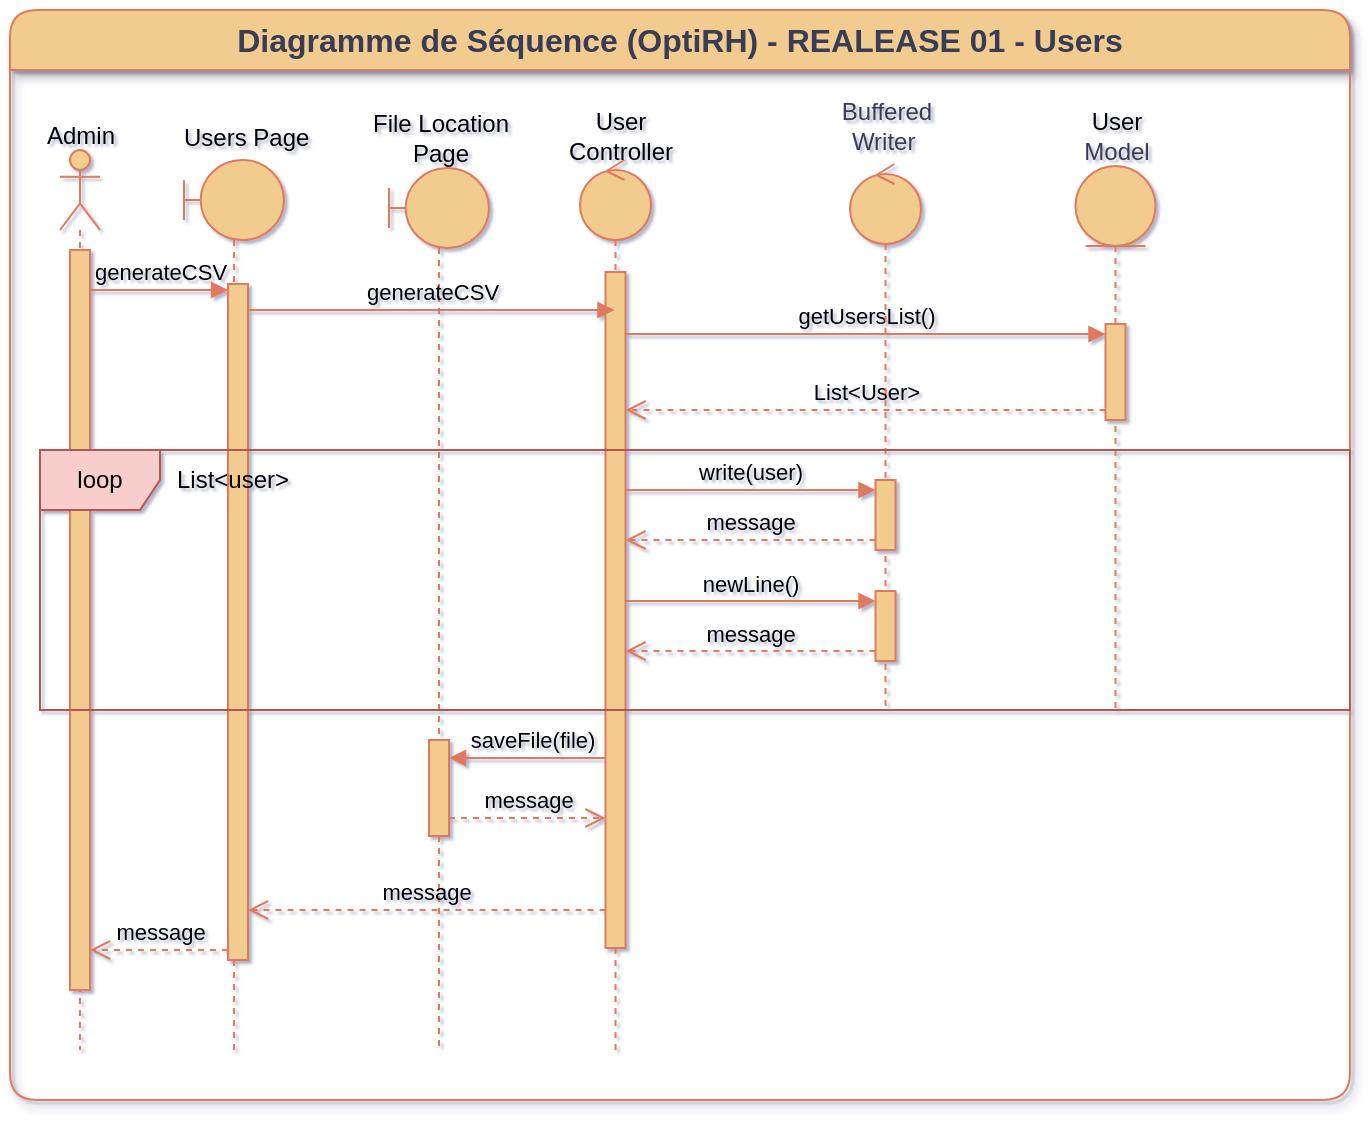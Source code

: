 <mxfile version="22.0.2" type="device">
  <diagram name="Page-1" id="2YBvvXClWsGukQMizWep">
    <mxGraphModel dx="1036" dy="606" grid="1" gridSize="10" guides="1" tooltips="1" connect="1" arrows="1" fold="1" page="1" pageScale="1" pageWidth="850" pageHeight="1100" background="#ffffff" math="0" shadow="1">
      <root>
        <mxCell id="0" />
        <mxCell id="1" parent="0" />
        <mxCell id="J-zH-HObwTacu_c3C7OP-35" value="&lt;font style=&quot;font-size: 16px;&quot;&gt;Diagramme de Séquence (OptiRH) - REALEASE 01 - Users&lt;/font&gt;" style="swimlane;whiteSpace=wrap;html=1;rounded=1;strokeColor=#E07A5F;fontColor=#393C56;fillColor=#F2CC8F;startSize=30;shadow=1;labelBackgroundColor=none;" parent="1" vertex="1">
          <mxGeometry x="5" width="670" height="545" as="geometry" />
        </mxCell>
        <mxCell id="J-zH-HObwTacu_c3C7OP-56" value="" style="shape=umlLifeline;perimeter=lifelinePerimeter;whiteSpace=wrap;html=1;container=1;dropTarget=0;collapsible=0;recursiveResize=0;outlineConnect=0;portConstraint=eastwest;newEdgeStyle={&quot;curved&quot;:0,&quot;rounded&quot;:0};participant=umlActor;labelBackgroundColor=none;fillColor=#F2CC8F;strokeColor=#E07A5F;fontColor=#393C56;" parent="J-zH-HObwTacu_c3C7OP-35" vertex="1">
          <mxGeometry x="25" y="70" width="20" height="450" as="geometry" />
        </mxCell>
        <mxCell id="J-zH-HObwTacu_c3C7OP-58" value="" style="html=1;points=[[0,0,0,0,5],[0,1,0,0,-5],[1,0,0,0,5],[1,1,0,0,-5]];perimeter=orthogonalPerimeter;outlineConnect=0;targetShapes=umlLifeline;portConstraint=eastwest;newEdgeStyle={&quot;curved&quot;:0,&quot;rounded&quot;:0};strokeColor=#E07A5F;fontColor=#393C56;fillColor=#F2CC8F;labelBackgroundColor=none;" parent="J-zH-HObwTacu_c3C7OP-56" vertex="1">
          <mxGeometry x="5" y="50" width="10" height="370" as="geometry" />
        </mxCell>
        <mxCell id="J-zH-HObwTacu_c3C7OP-102" value="&lt;font color=&quot;#000000&quot;&gt;Admin&lt;/font&gt;" style="text;html=1;align=center;verticalAlign=middle;resizable=0;points=[];autosize=1;strokeColor=none;fillColor=none;fontColor=#393C56;labelBackgroundColor=none;" parent="J-zH-HObwTacu_c3C7OP-35" vertex="1">
          <mxGeometry x="5" y="48" width="60" height="30" as="geometry" />
        </mxCell>
        <mxCell id="bPGM_ZroRcGLQEkL-e1h-3" value="" style="shape=umlLifeline;perimeter=lifelinePerimeter;whiteSpace=wrap;html=1;container=1;dropTarget=0;collapsible=0;recursiveResize=0;outlineConnect=0;portConstraint=eastwest;newEdgeStyle={&quot;curved&quot;:0,&quot;rounded&quot;:0};participant=umlBoundary;strokeColor=#E07A5F;fontColor=#393C56;fillColor=#F2CC8F;align=center;labelBackgroundColor=none;" parent="J-zH-HObwTacu_c3C7OP-35" vertex="1">
          <mxGeometry x="87" y="75" width="50" height="445" as="geometry" />
        </mxCell>
        <mxCell id="bPGM_ZroRcGLQEkL-e1h-19" value="" style="html=1;points=[[0,0,0,0,5],[0,1,0,0,-5],[1,0,0,0,5],[1,1,0,0,-5]];perimeter=orthogonalPerimeter;outlineConnect=0;targetShapes=umlLifeline;portConstraint=eastwest;newEdgeStyle={&quot;curved&quot;:0,&quot;rounded&quot;:0};strokeColor=#E07A5F;fontColor=#393C56;fillColor=#F2CC8F;labelBackgroundColor=none;" parent="bPGM_ZroRcGLQEkL-e1h-3" vertex="1">
          <mxGeometry x="22" y="62" width="10" height="338" as="geometry" />
        </mxCell>
        <mxCell id="bPGM_ZroRcGLQEkL-e1h-5" value="&lt;blockquote style=&quot;margin: 0 0 0 40px; border: none; padding: 0px;&quot;&gt;&lt;font color=&quot;#000000&quot;&gt;Users Page&lt;/font&gt;&lt;/blockquote&gt;" style="text;html=1;align=left;verticalAlign=middle;resizable=0;points=[];autosize=1;strokeColor=none;fillColor=none;fontColor=#393C56;labelBackgroundColor=none;" parent="J-zH-HObwTacu_c3C7OP-35" vertex="1">
          <mxGeometry x="45" y="49" width="130" height="30" as="geometry" />
        </mxCell>
        <mxCell id="bPGM_ZroRcGLQEkL-e1h-6" value="&lt;font color=&quot;#000000&quot;&gt;User&lt;br&gt;&lt;/font&gt;Model" style="text;html=1;align=center;verticalAlign=middle;resizable=0;points=[];autosize=1;strokeColor=none;fillColor=none;fontColor=#393C56;labelBackgroundColor=none;" parent="J-zH-HObwTacu_c3C7OP-35" vertex="1">
          <mxGeometry x="522.75" y="43" width="60" height="40" as="geometry" />
        </mxCell>
        <mxCell id="bPGM_ZroRcGLQEkL-e1h-15" value="" style="shape=umlLifeline;perimeter=lifelinePerimeter;whiteSpace=wrap;html=1;container=1;dropTarget=0;collapsible=0;recursiveResize=0;outlineConnect=0;portConstraint=eastwest;newEdgeStyle={&quot;curved&quot;:0,&quot;rounded&quot;:0};participant=umlBoundary;strokeColor=#E07A5F;fontColor=#393C56;fillColor=#F2CC8F;align=center;labelBackgroundColor=none;" parent="J-zH-HObwTacu_c3C7OP-35" vertex="1">
          <mxGeometry x="189.5" y="79" width="50" height="441" as="geometry" />
        </mxCell>
        <mxCell id="6rjCPDDQQb5l-QRya6gR-1" value="" style="html=1;points=[[0,0,0,0,5],[0,1,0,0,-5],[1,0,0,0,5],[1,1,0,0,-5]];perimeter=orthogonalPerimeter;outlineConnect=0;targetShapes=umlLifeline;portConstraint=eastwest;newEdgeStyle={&quot;curved&quot;:0,&quot;rounded&quot;:0};strokeColor=#E07A5F;fontColor=#393C56;fillColor=#F2CC8F;labelBackgroundColor=none;" vertex="1" parent="bPGM_ZroRcGLQEkL-e1h-15">
          <mxGeometry x="20" y="286" width="10" height="48" as="geometry" />
        </mxCell>
        <mxCell id="bPGM_ZroRcGLQEkL-e1h-16" value="&lt;font color=&quot;#000000&quot;&gt;File Location&lt;br&gt;Page&lt;br&gt;&lt;/font&gt;" style="text;html=1;align=center;verticalAlign=middle;resizable=0;points=[];autosize=1;strokeColor=none;fillColor=none;fontColor=#393C56;labelBackgroundColor=none;" parent="J-zH-HObwTacu_c3C7OP-35" vertex="1">
          <mxGeometry x="169.5" y="44" width="90" height="40" as="geometry" />
        </mxCell>
        <mxCell id="bPGM_ZroRcGLQEkL-e1h-28" value="&lt;font color=&quot;#000000&quot;&gt;getUsersList()&lt;/font&gt;" style="html=1;verticalAlign=bottom;endArrow=block;curved=0;rounded=0;entryX=0;entryY=0;entryDx=0;entryDy=5;strokeColor=#E07A5F;fontColor=default;fillColor=#F2CC8F;labelBackgroundColor=none;" parent="J-zH-HObwTacu_c3C7OP-35" source="6rjCPDDQQb5l-QRya6gR-26" target="bPGM_ZroRcGLQEkL-e1h-27" edge="1">
          <mxGeometry relative="1" as="geometry">
            <mxPoint x="345" y="155" as="sourcePoint" />
            <mxPoint as="offset" />
          </mxGeometry>
        </mxCell>
        <mxCell id="bPGM_ZroRcGLQEkL-e1h-29" value="&lt;font color=&quot;#000000&quot;&gt;List&amp;lt;User&amp;gt;&lt;/font&gt;" style="html=1;verticalAlign=bottom;endArrow=open;dashed=1;endSize=8;curved=0;rounded=0;exitX=0;exitY=1;exitDx=0;exitDy=-5;strokeColor=#E07A5F;fontColor=default;fillColor=#F2CC8F;labelBackgroundColor=none;" parent="J-zH-HObwTacu_c3C7OP-35" source="bPGM_ZroRcGLQEkL-e1h-27" target="6rjCPDDQQb5l-QRya6gR-26" edge="1">
          <mxGeometry relative="1" as="geometry">
            <mxPoint x="345" y="225" as="targetPoint" />
            <Array as="points" />
          </mxGeometry>
        </mxCell>
        <mxCell id="6rjCPDDQQb5l-QRya6gR-2" value="&lt;font color=&quot;#000000&quot;&gt;saveFile(file)&lt;/font&gt;" style="html=1;verticalAlign=bottom;endArrow=block;curved=0;rounded=0;strokeColor=#E07A5F;fontColor=default;fillColor=#F2CC8F;labelBackgroundColor=none;" edge="1" target="6rjCPDDQQb5l-QRya6gR-1" parent="J-zH-HObwTacu_c3C7OP-35">
          <mxGeometry relative="1" as="geometry">
            <mxPoint x="302.25" y="374" as="sourcePoint" />
            <Array as="points">
              <mxPoint x="265" y="374" />
            </Array>
            <mxPoint as="offset" />
          </mxGeometry>
        </mxCell>
        <mxCell id="6rjCPDDQQb5l-QRya6gR-3" value="&lt;font color=&quot;#000000&quot;&gt;message&lt;/font&gt;" style="html=1;verticalAlign=bottom;endArrow=open;dashed=1;endSize=8;curved=0;rounded=0;strokeColor=#E07A5F;fontColor=default;fillColor=#F2CC8F;labelBackgroundColor=none;" edge="1" source="6rjCPDDQQb5l-QRya6gR-1" parent="J-zH-HObwTacu_c3C7OP-35">
          <mxGeometry relative="1" as="geometry">
            <mxPoint x="297.75" y="404" as="targetPoint" />
            <Array as="points">
              <mxPoint x="255" y="404" />
            </Array>
          </mxGeometry>
        </mxCell>
        <mxCell id="6rjCPDDQQb5l-QRya6gR-5" value="" style="shape=umlLifeline;perimeter=lifelinePerimeter;whiteSpace=wrap;html=1;container=1;dropTarget=0;collapsible=0;recursiveResize=0;outlineConnect=0;portConstraint=eastwest;newEdgeStyle={&quot;curved&quot;:0,&quot;rounded&quot;:0};participant=umlControl;strokeColor=#E07A5F;fontColor=#393C56;fillColor=#F2CC8F;labelBackgroundColor=none;" vertex="1" parent="J-zH-HObwTacu_c3C7OP-35">
          <mxGeometry x="420" y="77" width="35.5" height="273" as="geometry" />
        </mxCell>
        <mxCell id="6rjCPDDQQb5l-QRya6gR-18" value="" style="html=1;points=[[0,0,0,0,5],[0,1,0,0,-5],[1,0,0,0,5],[1,1,0,0,-5]];perimeter=orthogonalPerimeter;outlineConnect=0;targetShapes=umlLifeline;portConstraint=eastwest;newEdgeStyle={&quot;curved&quot;:0,&quot;rounded&quot;:0};strokeColor=#E07A5F;fontColor=#393C56;fillColor=#F2CC8F;labelBackgroundColor=none;" vertex="1" parent="6rjCPDDQQb5l-QRya6gR-5">
          <mxGeometry x="12.75" y="213.5" width="10" height="35" as="geometry" />
        </mxCell>
        <mxCell id="6rjCPDDQQb5l-QRya6gR-9" value="Buffered&lt;br&gt;Writer&amp;nbsp;&lt;font color=&quot;#000000&quot;&gt;&lt;br&gt;&lt;/font&gt;" style="text;html=1;align=center;verticalAlign=middle;resizable=0;points=[];autosize=1;strokeColor=none;fillColor=none;fontColor=#393C56;labelBackgroundColor=none;" vertex="1" parent="J-zH-HObwTacu_c3C7OP-35">
          <mxGeometry x="402.75" y="38" width="70" height="40" as="geometry" />
        </mxCell>
        <mxCell id="6rjCPDDQQb5l-QRya6gR-13" value="&lt;font color=&quot;#000000&quot;&gt;List&amp;lt;user&amp;gt;&lt;/font&gt;" style="text;html=1;align=center;verticalAlign=middle;resizable=0;points=[];autosize=1;strokeColor=none;fillColor=none;" vertex="1" parent="J-zH-HObwTacu_c3C7OP-35">
          <mxGeometry x="71" y="220" width="80" height="30" as="geometry" />
        </mxCell>
        <mxCell id="6rjCPDDQQb5l-QRya6gR-14" value="" style="html=1;points=[[0,0,0,0,5],[0,1,0,0,-5],[1,0,0,0,5],[1,1,0,0,-5]];perimeter=orthogonalPerimeter;outlineConnect=0;targetShapes=umlLifeline;portConstraint=eastwest;newEdgeStyle={&quot;curved&quot;:0,&quot;rounded&quot;:0};strokeColor=#E07A5F;fontColor=#393C56;fillColor=#F2CC8F;labelBackgroundColor=none;" vertex="1" parent="J-zH-HObwTacu_c3C7OP-35">
          <mxGeometry x="432.75" y="235" width="10" height="35" as="geometry" />
        </mxCell>
        <mxCell id="6rjCPDDQQb5l-QRya6gR-15" value="&lt;font color=&quot;#000000&quot;&gt;message&lt;/font&gt;" style="html=1;verticalAlign=bottom;endArrow=open;dashed=1;endSize=8;curved=0;rounded=0;exitX=0;exitY=1;exitDx=0;exitDy=-5;strokeColor=#E07A5F;fontColor=default;fillColor=#F2CC8F;labelBackgroundColor=none;" edge="1" source="6rjCPDDQQb5l-QRya6gR-14" parent="J-zH-HObwTacu_c3C7OP-35" target="6rjCPDDQQb5l-QRya6gR-26">
          <mxGeometry relative="1" as="geometry">
            <mxPoint x="139.75" y="296.5" as="targetPoint" />
            <Array as="points" />
          </mxGeometry>
        </mxCell>
        <mxCell id="6rjCPDDQQb5l-QRya6gR-16" value="&lt;font color=&quot;#000000&quot;&gt;write(user)&lt;/font&gt;" style="html=1;verticalAlign=bottom;endArrow=block;curved=0;rounded=0;entryX=0;entryY=0;entryDx=0;entryDy=5;strokeColor=#E07A5F;fontColor=default;fillColor=#F2CC8F;labelBackgroundColor=none;" edge="1" target="6rjCPDDQQb5l-QRya6gR-14" parent="J-zH-HObwTacu_c3C7OP-35" source="6rjCPDDQQb5l-QRya6gR-26">
          <mxGeometry relative="1" as="geometry">
            <mxPoint x="139.75" y="258.5" as="sourcePoint" />
            <mxPoint as="offset" />
          </mxGeometry>
        </mxCell>
        <mxCell id="6rjCPDDQQb5l-QRya6gR-19" value="&lt;font color=&quot;#000000&quot;&gt;newLine()&lt;/font&gt;" style="html=1;verticalAlign=bottom;endArrow=block;curved=0;rounded=0;entryX=0;entryY=0;entryDx=0;entryDy=5;strokeColor=#E07A5F;fontColor=default;fillColor=#F2CC8F;labelBackgroundColor=none;" edge="1" target="6rjCPDDQQb5l-QRya6gR-18" parent="J-zH-HObwTacu_c3C7OP-35" source="6rjCPDDQQb5l-QRya6gR-26">
          <mxGeometry relative="1" as="geometry">
            <mxPoint x="145" y="292.5" as="sourcePoint" />
            <mxPoint as="offset" />
          </mxGeometry>
        </mxCell>
        <mxCell id="6rjCPDDQQb5l-QRya6gR-20" value="&lt;font color=&quot;#000000&quot;&gt;message&lt;/font&gt;" style="html=1;verticalAlign=bottom;endArrow=open;dashed=1;endSize=8;curved=0;rounded=0;exitX=0;exitY=1;exitDx=0;exitDy=-5;strokeColor=#E07A5F;fontColor=default;fillColor=#F2CC8F;labelBackgroundColor=none;" edge="1" source="6rjCPDDQQb5l-QRya6gR-18" parent="J-zH-HObwTacu_c3C7OP-35" target="6rjCPDDQQb5l-QRya6gR-26">
          <mxGeometry relative="1" as="geometry">
            <mxPoint x="145" y="317.5" as="targetPoint" />
            <Array as="points" />
          </mxGeometry>
        </mxCell>
        <mxCell id="6rjCPDDQQb5l-QRya6gR-23" value="" style="shape=umlLifeline;perimeter=lifelinePerimeter;whiteSpace=wrap;html=1;container=1;dropTarget=0;collapsible=0;recursiveResize=0;outlineConnect=0;portConstraint=eastwest;newEdgeStyle={&quot;curved&quot;:0,&quot;rounded&quot;:0};participant=umlEntity;strokeColor=#E07A5F;fontColor=#393C56;fillColor=#F2CC8F;labelBackgroundColor=none;" vertex="1" parent="J-zH-HObwTacu_c3C7OP-35">
          <mxGeometry x="532.75" y="78" width="40" height="272" as="geometry" />
        </mxCell>
        <mxCell id="bPGM_ZroRcGLQEkL-e1h-27" value="" style="html=1;points=[[0,0,0,0,5],[0,1,0,0,-5],[1,0,0,0,5],[1,1,0,0,-5]];perimeter=orthogonalPerimeter;outlineConnect=0;targetShapes=umlLifeline;portConstraint=eastwest;newEdgeStyle={&quot;curved&quot;:0,&quot;rounded&quot;:0};strokeColor=#E07A5F;fontColor=#393C56;fillColor=#F2CC8F;labelBackgroundColor=none;" parent="6rjCPDDQQb5l-QRya6gR-23" vertex="1">
          <mxGeometry x="15" y="79" width="10" height="48" as="geometry" />
        </mxCell>
        <mxCell id="6rjCPDDQQb5l-QRya6gR-21" value="" style="shape=umlLifeline;perimeter=lifelinePerimeter;whiteSpace=wrap;html=1;container=1;dropTarget=0;collapsible=0;recursiveResize=0;outlineConnect=0;portConstraint=eastwest;newEdgeStyle={&quot;curved&quot;:0,&quot;rounded&quot;:0};participant=umlControl;strokeColor=#E07A5F;fontColor=#393C56;fillColor=#F2CC8F;labelBackgroundColor=none;" vertex="1" parent="J-zH-HObwTacu_c3C7OP-35">
          <mxGeometry x="285" y="75" width="35.5" height="445" as="geometry" />
        </mxCell>
        <mxCell id="6rjCPDDQQb5l-QRya6gR-26" value="" style="html=1;points=[[0,0,0,0,5],[0,1,0,0,-5],[1,0,0,0,5],[1,1,0,0,-5]];perimeter=orthogonalPerimeter;outlineConnect=0;targetShapes=umlLifeline;portConstraint=eastwest;newEdgeStyle={&quot;curved&quot;:0,&quot;rounded&quot;:0};strokeColor=#E07A5F;fontColor=#393C56;fillColor=#F2CC8F;labelBackgroundColor=none;" vertex="1" parent="6rjCPDDQQb5l-QRya6gR-21">
          <mxGeometry x="12.75" y="56" width="10" height="338" as="geometry" />
        </mxCell>
        <mxCell id="6rjCPDDQQb5l-QRya6gR-27" value="&lt;font color=&quot;#000000&quot;&gt;generateCSV&lt;/font&gt;" style="html=1;verticalAlign=bottom;endArrow=block;curved=0;rounded=0;strokeColor=#E07A5F;fontColor=default;fillColor=#F2CC8F;labelBackgroundColor=none;" edge="1" parent="J-zH-HObwTacu_c3C7OP-35" source="J-zH-HObwTacu_c3C7OP-58" target="bPGM_ZroRcGLQEkL-e1h-19">
          <mxGeometry relative="1" as="geometry">
            <mxPoint x="87" y="170" as="sourcePoint" />
            <mxPoint x="327" y="170" as="targetPoint" />
            <mxPoint as="offset" />
            <Array as="points">
              <mxPoint x="65" y="140" />
            </Array>
          </mxGeometry>
        </mxCell>
        <mxCell id="6rjCPDDQQb5l-QRya6gR-28" value="&lt;font color=&quot;#000000&quot;&gt;generateCSV&lt;/font&gt;" style="html=1;verticalAlign=bottom;endArrow=block;curved=0;rounded=0;strokeColor=#E07A5F;fontColor=default;fillColor=#F2CC8F;labelBackgroundColor=none;" edge="1" parent="J-zH-HObwTacu_c3C7OP-35" source="bPGM_ZroRcGLQEkL-e1h-19" target="6rjCPDDQQb5l-QRya6gR-21">
          <mxGeometry relative="1" as="geometry">
            <mxPoint x="50" y="150" as="sourcePoint" />
            <mxPoint x="119" y="150" as="targetPoint" />
            <mxPoint as="offset" />
            <Array as="points">
              <mxPoint x="205" y="150" />
            </Array>
          </mxGeometry>
        </mxCell>
        <mxCell id="6rjCPDDQQb5l-QRya6gR-29" value="&lt;font color=&quot;#000000&quot;&gt;User&lt;br&gt;Controller&lt;br&gt;&lt;/font&gt;" style="text;html=1;align=center;verticalAlign=middle;resizable=0;points=[];autosize=1;strokeColor=none;fillColor=none;fontColor=#393C56;labelBackgroundColor=none;" vertex="1" parent="J-zH-HObwTacu_c3C7OP-35">
          <mxGeometry x="264.5" y="43" width="80" height="40" as="geometry" />
        </mxCell>
        <mxCell id="6rjCPDDQQb5l-QRya6gR-10" value="&lt;font color=&quot;#000000&quot;&gt;loop&lt;/font&gt;" style="shape=umlFrame;whiteSpace=wrap;html=1;pointerEvents=0;fillColor=#f8cecc;strokeColor=#b85450;" vertex="1" parent="J-zH-HObwTacu_c3C7OP-35">
          <mxGeometry x="15" y="220" width="655" height="130" as="geometry" />
        </mxCell>
        <mxCell id="6rjCPDDQQb5l-QRya6gR-30" value="&lt;font color=&quot;#000000&quot;&gt;message&lt;/font&gt;" style="html=1;verticalAlign=bottom;endArrow=open;dashed=1;endSize=8;curved=0;rounded=0;strokeColor=#E07A5F;fontColor=default;fillColor=#F2CC8F;labelBackgroundColor=none;" edge="1" parent="J-zH-HObwTacu_c3C7OP-35">
          <mxGeometry relative="1" as="geometry">
            <mxPoint x="119" y="450" as="targetPoint" />
            <Array as="points">
              <mxPoint x="265" y="450" />
            </Array>
            <mxPoint x="297.75" y="450" as="sourcePoint" />
          </mxGeometry>
        </mxCell>
        <mxCell id="6rjCPDDQQb5l-QRya6gR-31" value="&lt;font color=&quot;#000000&quot;&gt;message&lt;/font&gt;" style="html=1;verticalAlign=bottom;endArrow=open;dashed=1;endSize=8;curved=0;rounded=0;strokeColor=#E07A5F;fontColor=default;fillColor=#F2CC8F;labelBackgroundColor=none;" edge="1" parent="J-zH-HObwTacu_c3C7OP-35" source="bPGM_ZroRcGLQEkL-e1h-19" target="J-zH-HObwTacu_c3C7OP-58">
          <mxGeometry relative="1" as="geometry">
            <mxPoint x="45" y="490" as="targetPoint" />
            <Array as="points">
              <mxPoint x="75" y="470" />
            </Array>
            <mxPoint x="312.75" y="490" as="sourcePoint" />
          </mxGeometry>
        </mxCell>
      </root>
    </mxGraphModel>
  </diagram>
</mxfile>
